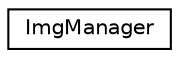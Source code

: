 digraph "Graphical Class Hierarchy"
{
 // LATEX_PDF_SIZE
  edge [fontname="Helvetica",fontsize="10",labelfontname="Helvetica",labelfontsize="10"];
  node [fontname="Helvetica",fontsize="10",shape=record];
  rankdir="LR";
  Node0 [label="ImgManager",height=0.2,width=0.4,color="black", fillcolor="white", style="filled",URL="$classImgManager.html",tooltip=" "];
}
